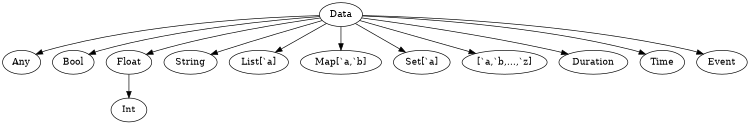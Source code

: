 digraph Types {
  size="5,8"
  Data -> Any ;
  Data -> Bool ;
  Data -> Float -> Int ;
  Data -> String ;
  Data -> List ;
  Data -> Map ;
  Data -> Set ;
  Data -> Tuple ;
  Data -> Duration ;
  Data -> Time ;
  Data -> Event ;
  List [label="List[`a]"] ;
  Map [label="Map[`a,`b]"] ;
  Set [label="Set[`a]"] ;
  Tuple [label="[`a,`b,...,`z]"] ;
}
